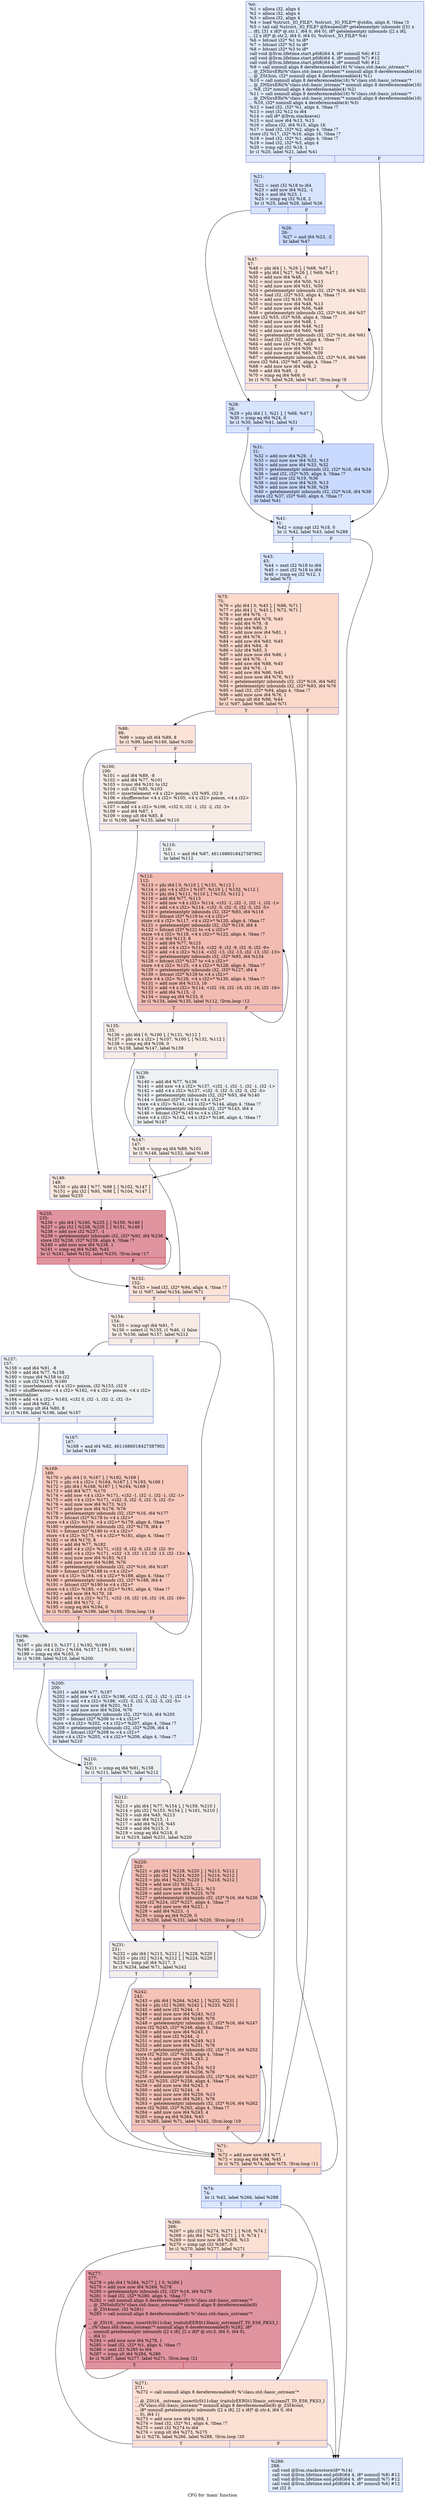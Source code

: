digraph "CFG for 'main' function" {
	label="CFG for 'main' function";

	Node0x55ec4a5eba20 [shape=record,color="#3d50c3ff", style=filled, fillcolor="#bbd1f870",label="{%0:\l  %1 = alloca i32, align 4\l  %2 = alloca i32, align 4\l  %3 = alloca i32, align 4\l  %4 = load %struct._IO_FILE*, %struct._IO_FILE** @stdin, align 8, !tbaa !3\l  %5 = tail call %struct._IO_FILE* @freopen(i8* getelementptr inbounds ([31 x\l... i8], [31 x i8]* @.str.1, i64 0, i64 0), i8* getelementptr inbounds ([2 x i8],\l... [2 x i8]* @.str.2, i64 0, i64 0), %struct._IO_FILE* %4)\l  %6 = bitcast i32* %1 to i8*\l  %7 = bitcast i32* %2 to i8*\l  %8 = bitcast i32* %3 to i8*\l  call void @llvm.lifetime.start.p0i8(i64 4, i8* nonnull %6) #12\l  call void @llvm.lifetime.start.p0i8(i64 4, i8* nonnull %7) #12\l  call void @llvm.lifetime.start.p0i8(i64 4, i8* nonnull %8) #12\l  %9 = call nonnull align 8 dereferenceable(16) %\"class.std::basic_istream\"*\l... @_ZNSirsERi(%\"class.std::basic_istream\"* nonnull align 8 dereferenceable(16)\l... @_ZSt3cin, i32* nonnull align 4 dereferenceable(4) %1)\l  %10 = call nonnull align 8 dereferenceable(16) %\"class.std::basic_istream\"*\l... @_ZNSirsERi(%\"class.std::basic_istream\"* nonnull align 8 dereferenceable(16)\l... %9, i32* nonnull align 4 dereferenceable(4) %2)\l  %11 = call nonnull align 8 dereferenceable(16) %\"class.std::basic_istream\"*\l... @_ZNSirsERi(%\"class.std::basic_istream\"* nonnull align 8 dereferenceable(16)\l... %10, i32* nonnull align 4 dereferenceable(4) %3)\l  %12 = load i32, i32* %1, align 4, !tbaa !7\l  %13 = zext i32 %12 to i64\l  %14 = call i8* @llvm.stacksave()\l  %15 = mul nuw i64 %13, %13\l  %16 = alloca i32, i64 %15, align 16\l  %17 = load i32, i32* %2, align 4, !tbaa !7\l  store i32 %17, i32* %16, align 16, !tbaa !7\l  %18 = load i32, i32* %1, align 4, !tbaa !7\l  %19 = load i32, i32* %3, align 4\l  %20 = icmp sgt i32 %18, 1\l  br i1 %20, label %21, label %41\l|{<s0>T|<s1>F}}"];
	Node0x55ec4a5eba20:s0 -> Node0x55ec4a5f5570;
	Node0x55ec4a5eba20:s1 -> Node0x55ec4a5f55c0;
	Node0x55ec4a5f5570 [shape=record,color="#3d50c3ff", style=filled, fillcolor="#a5c3fe70",label="{%21:\l21:                                               \l  %22 = zext i32 %18 to i64\l  %23 = add nsw i64 %22, -1\l  %24 = and i64 %23, 1\l  %25 = icmp eq i32 %18, 2\l  br i1 %25, label %28, label %26\l|{<s0>T|<s1>F}}"];
	Node0x55ec4a5f5570:s0 -> Node0x55ec4a5f5910;
	Node0x55ec4a5f5570:s1 -> Node0x55ec4a5f5960;
	Node0x55ec4a5f5960 [shape=record,color="#3d50c3ff", style=filled, fillcolor="#88abfd70",label="{%26:\l26:                                               \l  %27 = and i64 %23, -2\l  br label %47\l}"];
	Node0x55ec4a5f5960 -> Node0x55ec4a5f5b20;
	Node0x55ec4a5f5910 [shape=record,color="#3d50c3ff", style=filled, fillcolor="#a5c3fe70",label="{%28:\l28:                                               \l  %29 = phi i64 [ 1, %21 ], [ %68, %47 ]\l  %30 = icmp eq i64 %24, 0\l  br i1 %30, label %41, label %31\l|{<s0>T|<s1>F}}"];
	Node0x55ec4a5f5910:s0 -> Node0x55ec4a5f55c0;
	Node0x55ec4a5f5910:s1 -> Node0x55ec4a5f5d50;
	Node0x55ec4a5f5d50 [shape=record,color="#3d50c3ff", style=filled, fillcolor="#88abfd70",label="{%31:\l31:                                               \l  %32 = add nsw i64 %29, -1\l  %33 = mul nuw nsw i64 %32, %13\l  %34 = add nuw nsw i64 %33, %32\l  %35 = getelementptr inbounds i32, i32* %16, i64 %34\l  %36 = load i32, i32* %35, align 4, !tbaa !7\l  %37 = add nsw i32 %19, %36\l  %38 = mul nuw nsw i64 %29, %13\l  %39 = add nuw nsw i64 %38, %29\l  %40 = getelementptr inbounds i32, i32* %16, i64 %39\l  store i32 %37, i32* %40, align 4, !tbaa !7\l  br label %41\l}"];
	Node0x55ec4a5f5d50 -> Node0x55ec4a5f55c0;
	Node0x55ec4a5f55c0 [shape=record,color="#3d50c3ff", style=filled, fillcolor="#bbd1f870",label="{%41:\l41:                                               \l  %42 = icmp sgt i32 %18, 0\l  br i1 %42, label %43, label %288\l|{<s0>T|<s1>F}}"];
	Node0x55ec4a5f55c0:s0 -> Node0x55ec4a5f6530;
	Node0x55ec4a5f55c0:s1 -> Node0x55ec4a5f6580;
	Node0x55ec4a5f6530 [shape=record,color="#3d50c3ff", style=filled, fillcolor="#abc8fd70",label="{%43:\l43:                                               \l  %44 = zext i32 %18 to i64\l  %45 = zext i32 %18 to i64\l  %46 = icmp eq i32 %12, 1\l  br label %75\l}"];
	Node0x55ec4a5f6530 -> Node0x55ec4a5f67f0;
	Node0x55ec4a5f5b20 [shape=record,color="#3d50c3ff", style=filled, fillcolor="#f3c7b170",label="{%47:\l47:                                               \l  %48 = phi i64 [ 1, %26 ], [ %68, %47 ]\l  %49 = phi i64 [ %27, %26 ], [ %69, %47 ]\l  %50 = add nsw i64 %48, -1\l  %51 = mul nuw nsw i64 %50, %13\l  %52 = add nuw nsw i64 %51, %50\l  %53 = getelementptr inbounds i32, i32* %16, i64 %52\l  %54 = load i32, i32* %53, align 4, !tbaa !7\l  %55 = add nsw i32 %19, %54\l  %56 = mul nuw nsw i64 %48, %13\l  %57 = add nuw nsw i64 %56, %48\l  %58 = getelementptr inbounds i32, i32* %16, i64 %57\l  store i32 %55, i32* %58, align 4, !tbaa !7\l  %59 = add nuw nsw i64 %48, 1\l  %60 = mul nuw nsw i64 %48, %13\l  %61 = add nuw nsw i64 %60, %48\l  %62 = getelementptr inbounds i32, i32* %16, i64 %61\l  %63 = load i32, i32* %62, align 4, !tbaa !7\l  %64 = add nsw i32 %19, %63\l  %65 = mul nuw nsw i64 %59, %13\l  %66 = add nuw nsw i64 %65, %59\l  %67 = getelementptr inbounds i32, i32* %16, i64 %66\l  store i32 %64, i32* %67, align 4, !tbaa !7\l  %68 = add nuw nsw i64 %48, 2\l  %69 = add i64 %49, -2\l  %70 = icmp eq i64 %69, 0\l  br i1 %70, label %28, label %47, !llvm.loop !9\l|{<s0>T|<s1>F}}"];
	Node0x55ec4a5f5b20:s0 -> Node0x55ec4a5f5910;
	Node0x55ec4a5f5b20:s1 -> Node0x55ec4a5f5b20;
	Node0x55ec4a5f7ca0 [shape=record,color="#3d50c3ff", style=filled, fillcolor="#f7a88970",label="{%71:\l71:                                               \l  %72 = add nuw nsw i64 %77, 1\l  %73 = icmp eq i64 %96, %45\l  br i1 %73, label %74, label %75, !llvm.loop !11\l|{<s0>T|<s1>F}}"];
	Node0x55ec4a5f7ca0:s0 -> Node0x55ec4a5f7e90;
	Node0x55ec4a5f7ca0:s1 -> Node0x55ec4a5f67f0;
	Node0x55ec4a5f7e90 [shape=record,color="#3d50c3ff", style=filled, fillcolor="#abc8fd70",label="{%74:\l74:                                               \l  br i1 %42, label %266, label %288\l|{<s0>T|<s1>F}}"];
	Node0x55ec4a5f7e90:s0 -> Node0x55ec4a5f80d0;
	Node0x55ec4a5f7e90:s1 -> Node0x55ec4a5f6580;
	Node0x55ec4a5f67f0 [shape=record,color="#3d50c3ff", style=filled, fillcolor="#f7a88970",label="{%75:\l75:                                               \l  %76 = phi i64 [ 0, %43 ], [ %96, %71 ]\l  %77 = phi i64 [ 1, %43 ], [ %72, %71 ]\l  %78 = xor i64 %76, -1\l  %79 = add nsw i64 %78, %45\l  %80 = add i64 %79, -8\l  %81 = lshr i64 %80, 3\l  %82 = add nuw nsw i64 %81, 1\l  %83 = xor i64 %76, -1\l  %84 = add nsw i64 %83, %45\l  %85 = add i64 %84, -8\l  %86 = lshr i64 %85, 3\l  %87 = add nuw nsw i64 %86, 1\l  %88 = xor i64 %76, -1\l  %89 = add nsw i64 %88, %45\l  %90 = xor i64 %76, -1\l  %91 = add nsw i64 %90, %45\l  %92 = mul nuw nsw i64 %76, %13\l  %93 = getelementptr inbounds i32, i32* %16, i64 %92\l  %94 = getelementptr inbounds i32, i32* %93, i64 %76\l  %95 = load i32, i32* %94, align 4, !tbaa !7\l  %96 = add nuw nsw i64 %76, 1\l  %97 = icmp ult i64 %96, %44\l  br i1 %97, label %98, label %71\l|{<s0>T|<s1>F}}"];
	Node0x55ec4a5f67f0:s0 -> Node0x55ec4a5f8ea0;
	Node0x55ec4a5f67f0:s1 -> Node0x55ec4a5f7ca0;
	Node0x55ec4a5f8ea0 [shape=record,color="#3d50c3ff", style=filled, fillcolor="#f6bfa670",label="{%98:\l98:                                               \l  %99 = icmp ult i64 %89, 8\l  br i1 %99, label %149, label %100\l|{<s0>T|<s1>F}}"];
	Node0x55ec4a5f8ea0:s0 -> Node0x55ec4a5f9030;
	Node0x55ec4a5f8ea0:s1 -> Node0x55ec4a5f9080;
	Node0x55ec4a5f9080 [shape=record,color="#3d50c3ff", style=filled, fillcolor="#ecd3c570",label="{%100:\l100:                                              \l  %101 = and i64 %89, -8\l  %102 = add i64 %77, %101\l  %103 = trunc i64 %101 to i32\l  %104 = sub i32 %95, %103\l  %105 = insertelement \<4 x i32\> poison, i32 %95, i32 0\l  %106 = shufflevector \<4 x i32\> %105, \<4 x i32\> poison, \<4 x i32\>\l... zeroinitializer\l  %107 = add \<4 x i32\> %106, \<i32 0, i32 -1, i32 -2, i32 -3\>\l  %108 = and i64 %87, 1\l  %109 = icmp ult i64 %85, 8\l  br i1 %109, label %135, label %110\l|{<s0>T|<s1>F}}"];
	Node0x55ec4a5f9080:s0 -> Node0x55ec4a5fa170;
	Node0x55ec4a5f9080:s1 -> Node0x55ec4a5fa1c0;
	Node0x55ec4a5fa1c0 [shape=record,color="#3d50c3ff", style=filled, fillcolor="#d9dce170",label="{%110:\l110:                                              \l  %111 = and i64 %87, 4611686018427387902\l  br label %112\l}"];
	Node0x55ec4a5fa1c0 -> Node0x55ec4a5fa3e0;
	Node0x55ec4a5fa3e0 [shape=record,color="#3d50c3ff", style=filled, fillcolor="#e1675170",label="{%112:\l112:                                              \l  %113 = phi i64 [ 0, %110 ], [ %131, %112 ]\l  %114 = phi \<4 x i32\> [ %107, %110 ], [ %132, %112 ]\l  %115 = phi i64 [ %111, %110 ], [ %133, %112 ]\l  %116 = add i64 %77, %113\l  %117 = add nsw \<4 x i32\> %114, \<i32 -1, i32 -1, i32 -1, i32 -1\>\l  %118 = add \<4 x i32\> %114, \<i32 -5, i32 -5, i32 -5, i32 -5\>\l  %119 = getelementptr inbounds i32, i32* %93, i64 %116\l  %120 = bitcast i32* %119 to \<4 x i32\>*\l  store \<4 x i32\> %117, \<4 x i32\>* %120, align 4, !tbaa !7\l  %121 = getelementptr inbounds i32, i32* %119, i64 4\l  %122 = bitcast i32* %121 to \<4 x i32\>*\l  store \<4 x i32\> %118, \<4 x i32\>* %122, align 4, !tbaa !7\l  %123 = or i64 %113, 8\l  %124 = add i64 %77, %123\l  %125 = add \<4 x i32\> %114, \<i32 -9, i32 -9, i32 -9, i32 -9\>\l  %126 = add \<4 x i32\> %114, \<i32 -13, i32 -13, i32 -13, i32 -13\>\l  %127 = getelementptr inbounds i32, i32* %93, i64 %124\l  %128 = bitcast i32* %127 to \<4 x i32\>*\l  store \<4 x i32\> %125, \<4 x i32\>* %128, align 4, !tbaa !7\l  %129 = getelementptr inbounds i32, i32* %127, i64 4\l  %130 = bitcast i32* %129 to \<4 x i32\>*\l  store \<4 x i32\> %126, \<4 x i32\>* %130, align 4, !tbaa !7\l  %131 = add nuw i64 %113, 16\l  %132 = add \<4 x i32\> %114, \<i32 -16, i32 -16, i32 -16, i32 -16\>\l  %133 = add i64 %115, -2\l  %134 = icmp eq i64 %133, 0\l  br i1 %134, label %135, label %112, !llvm.loop !12\l|{<s0>T|<s1>F}}"];
	Node0x55ec4a5fa3e0:s0 -> Node0x55ec4a5fa170;
	Node0x55ec4a5fa3e0:s1 -> Node0x55ec4a5fa3e0;
	Node0x55ec4a5fa170 [shape=record,color="#3d50c3ff", style=filled, fillcolor="#ecd3c570",label="{%135:\l135:                                              \l  %136 = phi i64 [ 0, %100 ], [ %131, %112 ]\l  %137 = phi \<4 x i32\> [ %107, %100 ], [ %132, %112 ]\l  %138 = icmp eq i64 %108, 0\l  br i1 %138, label %147, label %139\l|{<s0>T|<s1>F}}"];
	Node0x55ec4a5fa170:s0 -> Node0x55ec4a5fc250;
	Node0x55ec4a5fa170:s1 -> Node0x55ec4a5fc2a0;
	Node0x55ec4a5fc2a0 [shape=record,color="#3d50c3ff", style=filled, fillcolor="#d9dce170",label="{%139:\l139:                                              \l  %140 = add i64 %77, %136\l  %141 = add nsw \<4 x i32\> %137, \<i32 -1, i32 -1, i32 -1, i32 -1\>\l  %142 = add \<4 x i32\> %137, \<i32 -5, i32 -5, i32 -5, i32 -5\>\l  %143 = getelementptr inbounds i32, i32* %93, i64 %140\l  %144 = bitcast i32* %143 to \<4 x i32\>*\l  store \<4 x i32\> %141, \<4 x i32\>* %144, align 4, !tbaa !7\l  %145 = getelementptr inbounds i32, i32* %143, i64 4\l  %146 = bitcast i32* %145 to \<4 x i32\>*\l  store \<4 x i32\> %142, \<4 x i32\>* %146, align 4, !tbaa !7\l  br label %147\l}"];
	Node0x55ec4a5fc2a0 -> Node0x55ec4a5fc250;
	Node0x55ec4a5fc250 [shape=record,color="#3d50c3ff", style=filled, fillcolor="#ecd3c570",label="{%147:\l147:                                              \l  %148 = icmp eq i64 %89, %101\l  br i1 %148, label %152, label %149\l|{<s0>T|<s1>F}}"];
	Node0x55ec4a5fc250:s0 -> Node0x55ec4a5fc9d0;
	Node0x55ec4a5fc250:s1 -> Node0x55ec4a5f9030;
	Node0x55ec4a5f9030 [shape=record,color="#3d50c3ff", style=filled, fillcolor="#f2cab570",label="{%149:\l149:                                              \l  %150 = phi i64 [ %77, %98 ], [ %102, %147 ]\l  %151 = phi i32 [ %95, %98 ], [ %104, %147 ]\l  br label %235\l}"];
	Node0x55ec4a5f9030 -> Node0x55ec4a5fcc30;
	Node0x55ec4a5fc9d0 [shape=record,color="#3d50c3ff", style=filled, fillcolor="#f6bfa670",label="{%152:\l152:                                              \l  %153 = load i32, i32* %94, align 4, !tbaa !7\l  br i1 %97, label %154, label %71\l|{<s0>T|<s1>F}}"];
	Node0x55ec4a5fc9d0:s0 -> Node0x55ec4a5fcd60;
	Node0x55ec4a5fc9d0:s1 -> Node0x55ec4a5f7ca0;
	Node0x55ec4a5fcd60 [shape=record,color="#3d50c3ff", style=filled, fillcolor="#ecd3c570",label="{%154:\l154:                                              \l  %155 = icmp ugt i64 %91, 7\l  %156 = select i1 %155, i1 %46, i1 false\l  br i1 %156, label %157, label %212\l|{<s0>T|<s1>F}}"];
	Node0x55ec4a5fcd60:s0 -> Node0x55ec4a5fcfa0;
	Node0x55ec4a5fcd60:s1 -> Node0x55ec4a5fcff0;
	Node0x55ec4a5fcfa0 [shape=record,color="#3d50c3ff", style=filled, fillcolor="#d9dce170",label="{%157:\l157:                                              \l  %158 = and i64 %91, -8\l  %159 = add i64 %77, %158\l  %160 = trunc i64 %158 to i32\l  %161 = sub i32 %153, %160\l  %162 = insertelement \<4 x i32\> poison, i32 %153, i32 0\l  %163 = shufflevector \<4 x i32\> %162, \<4 x i32\> poison, \<4 x i32\>\l... zeroinitializer\l  %164 = add \<4 x i32\> %163, \<i32 0, i32 -1, i32 -2, i32 -3\>\l  %165 = and i64 %82, 1\l  %166 = icmp ult i64 %80, 8\l  br i1 %166, label %196, label %167\l|{<s0>T|<s1>F}}"];
	Node0x55ec4a5fcfa0:s0 -> Node0x55ec4a5fd620;
	Node0x55ec4a5fcfa0:s1 -> Node0x55ec4a5fd670;
	Node0x55ec4a5fd670 [shape=record,color="#3d50c3ff", style=filled, fillcolor="#c1d4f470",label="{%167:\l167:                                              \l  %168 = and i64 %82, 4611686018427387902\l  br label %169\l}"];
	Node0x55ec4a5fd670 -> Node0x55ec4a5fd860;
	Node0x55ec4a5fd860 [shape=record,color="#3d50c3ff", style=filled, fillcolor="#ef886b70",label="{%169:\l169:                                              \l  %170 = phi i64 [ 0, %167 ], [ %192, %169 ]\l  %171 = phi \<4 x i32\> [ %164, %167 ], [ %193, %169 ]\l  %172 = phi i64 [ %168, %167 ], [ %194, %169 ]\l  %173 = add i64 %77, %170\l  %174 = add nsw \<4 x i32\> %171, \<i32 -1, i32 -1, i32 -1, i32 -1\>\l  %175 = add \<4 x i32\> %171, \<i32 -5, i32 -5, i32 -5, i32 -5\>\l  %176 = mul nuw nsw i64 %173, %13\l  %177 = add nuw nsw i64 %176, %76\l  %178 = getelementptr inbounds i32, i32* %16, i64 %177\l  %179 = bitcast i32* %178 to \<4 x i32\>*\l  store \<4 x i32\> %174, \<4 x i32\>* %179, align 4, !tbaa !7\l  %180 = getelementptr inbounds i32, i32* %178, i64 4\l  %181 = bitcast i32* %180 to \<4 x i32\>*\l  store \<4 x i32\> %175, \<4 x i32\>* %181, align 4, !tbaa !7\l  %182 = or i64 %170, 8\l  %183 = add i64 %77, %182\l  %184 = add \<4 x i32\> %171, \<i32 -9, i32 -9, i32 -9, i32 -9\>\l  %185 = add \<4 x i32\> %171, \<i32 -13, i32 -13, i32 -13, i32 -13\>\l  %186 = mul nuw nsw i64 %183, %13\l  %187 = add nuw nsw i64 %186, %76\l  %188 = getelementptr inbounds i32, i32* %16, i64 %187\l  %189 = bitcast i32* %188 to \<4 x i32\>*\l  store \<4 x i32\> %184, \<4 x i32\>* %189, align 4, !tbaa !7\l  %190 = getelementptr inbounds i32, i32* %188, i64 4\l  %191 = bitcast i32* %190 to \<4 x i32\>*\l  store \<4 x i32\> %185, \<4 x i32\>* %191, align 4, !tbaa !7\l  %192 = add nuw i64 %170, 16\l  %193 = add \<4 x i32\> %171, \<i32 -16, i32 -16, i32 -16, i32 -16\>\l  %194 = add i64 %172, -2\l  %195 = icmp eq i64 %194, 0\l  br i1 %195, label %196, label %169, !llvm.loop !14\l|{<s0>T|<s1>F}}"];
	Node0x55ec4a5fd860:s0 -> Node0x55ec4a5fd620;
	Node0x55ec4a5fd860:s1 -> Node0x55ec4a5fd860;
	Node0x55ec4a5fd620 [shape=record,color="#3d50c3ff", style=filled, fillcolor="#d9dce170",label="{%196:\l196:                                              \l  %197 = phi i64 [ 0, %157 ], [ %192, %169 ]\l  %198 = phi \<4 x i32\> [ %164, %157 ], [ %193, %169 ]\l  %199 = icmp eq i64 %165, 0\l  br i1 %199, label %210, label %200\l|{<s0>T|<s1>F}}"];
	Node0x55ec4a5fd620:s0 -> Node0x55ec4a5fee20;
	Node0x55ec4a5fd620:s1 -> Node0x55ec4a5fee70;
	Node0x55ec4a5fee70 [shape=record,color="#3d50c3ff", style=filled, fillcolor="#c1d4f470",label="{%200:\l200:                                              \l  %201 = add i64 %77, %197\l  %202 = add nsw \<4 x i32\> %198, \<i32 -1, i32 -1, i32 -1, i32 -1\>\l  %203 = add \<4 x i32\> %198, \<i32 -5, i32 -5, i32 -5, i32 -5\>\l  %204 = mul nuw nsw i64 %201, %13\l  %205 = add nuw nsw i64 %204, %76\l  %206 = getelementptr inbounds i32, i32* %16, i64 %205\l  %207 = bitcast i32* %206 to \<4 x i32\>*\l  store \<4 x i32\> %202, \<4 x i32\>* %207, align 4, !tbaa !7\l  %208 = getelementptr inbounds i32, i32* %206, i64 4\l  %209 = bitcast i32* %208 to \<4 x i32\>*\l  store \<4 x i32\> %203, \<4 x i32\>* %209, align 4, !tbaa !7\l  br label %210\l}"];
	Node0x55ec4a5fee70 -> Node0x55ec4a5fee20;
	Node0x55ec4a5fee20 [shape=record,color="#3d50c3ff", style=filled, fillcolor="#d9dce170",label="{%210:\l210:                                              \l  %211 = icmp eq i64 %91, %158\l  br i1 %211, label %71, label %212\l|{<s0>T|<s1>F}}"];
	Node0x55ec4a5fee20:s0 -> Node0x55ec4a5f7ca0;
	Node0x55ec4a5fee20:s1 -> Node0x55ec4a5fcff0;
	Node0x55ec4a5fcff0 [shape=record,color="#3d50c3ff", style=filled, fillcolor="#e5d8d170",label="{%212:\l212:                                              \l  %213 = phi i64 [ %77, %154 ], [ %159, %210 ]\l  %214 = phi i32 [ %153, %154 ], [ %161, %210 ]\l  %215 = sub i64 %45, %213\l  %216 = xor i64 %213, -1\l  %217 = add i64 %216, %45\l  %218 = and i64 %215, 3\l  %219 = icmp eq i64 %218, 0\l  br i1 %219, label %231, label %220\l|{<s0>T|<s1>F}}"];
	Node0x55ec4a5fcff0:s0 -> Node0x55ec4a5ffb60;
	Node0x55ec4a5fcff0:s1 -> Node0x55ec4a5ffbb0;
	Node0x55ec4a5ffbb0 [shape=record,color="#3d50c3ff", style=filled, fillcolor="#e1675170",label="{%220:\l220:                                              \l  %221 = phi i64 [ %228, %220 ], [ %213, %212 ]\l  %222 = phi i32 [ %224, %220 ], [ %214, %212 ]\l  %223 = phi i64 [ %229, %220 ], [ %218, %212 ]\l  %224 = add nsw i32 %222, -1\l  %225 = mul nuw nsw i64 %221, %13\l  %226 = add nuw nsw i64 %225, %76\l  %227 = getelementptr inbounds i32, i32* %16, i64 %226\l  store i32 %224, i32* %227, align 4, !tbaa !7\l  %228 = add nuw nsw i64 %221, 1\l  %229 = add i64 %223, -1\l  %230 = icmp eq i64 %229, 0\l  br i1 %230, label %231, label %220, !llvm.loop !15\l|{<s0>T|<s1>F}}"];
	Node0x55ec4a5ffbb0:s0 -> Node0x55ec4a5ffb60;
	Node0x55ec4a5ffbb0:s1 -> Node0x55ec4a5ffbb0;
	Node0x55ec4a5ffb60 [shape=record,color="#3d50c3ff", style=filled, fillcolor="#e5d8d170",label="{%231:\l231:                                              \l  %232 = phi i64 [ %213, %212 ], [ %228, %220 ]\l  %233 = phi i32 [ %214, %212 ], [ %224, %220 ]\l  %234 = icmp ult i64 %217, 3\l  br i1 %234, label %71, label %242\l|{<s0>T|<s1>F}}"];
	Node0x55ec4a5ffb60:s0 -> Node0x55ec4a5f7ca0;
	Node0x55ec4a5ffb60:s1 -> Node0x55ec4a6006d0;
	Node0x55ec4a5fcc30 [shape=record,color="#b70d28ff", style=filled, fillcolor="#b70d2870",label="{%235:\l235:                                              \l  %236 = phi i64 [ %240, %235 ], [ %150, %149 ]\l  %237 = phi i32 [ %238, %235 ], [ %151, %149 ]\l  %238 = add nsw i32 %237, -1\l  %239 = getelementptr inbounds i32, i32* %93, i64 %236\l  store i32 %238, i32* %239, align 4, !tbaa !7\l  %240 = add nuw nsw i64 %236, 1\l  %241 = icmp eq i64 %240, %45\l  br i1 %241, label %152, label %235, !llvm.loop !17\l|{<s0>T|<s1>F}}"];
	Node0x55ec4a5fcc30:s0 -> Node0x55ec4a5fc9d0;
	Node0x55ec4a5fcc30:s1 -> Node0x55ec4a5fcc30;
	Node0x55ec4a6006d0 [shape=record,color="#3d50c3ff", style=filled, fillcolor="#e8765c70",label="{%242:\l242:                                              \l  %243 = phi i64 [ %264, %242 ], [ %232, %231 ]\l  %244 = phi i32 [ %260, %242 ], [ %233, %231 ]\l  %245 = add nsw i32 %244, -1\l  %246 = mul nuw nsw i64 %243, %13\l  %247 = add nuw nsw i64 %246, %76\l  %248 = getelementptr inbounds i32, i32* %16, i64 %247\l  store i32 %245, i32* %248, align 4, !tbaa !7\l  %249 = add nuw nsw i64 %243, 1\l  %250 = add nsw i32 %244, -2\l  %251 = mul nuw nsw i64 %249, %13\l  %252 = add nuw nsw i64 %251, %76\l  %253 = getelementptr inbounds i32, i32* %16, i64 %252\l  store i32 %250, i32* %253, align 4, !tbaa !7\l  %254 = add nuw nsw i64 %243, 2\l  %255 = add nsw i32 %244, -3\l  %256 = mul nuw nsw i64 %254, %13\l  %257 = add nuw nsw i64 %256, %76\l  %258 = getelementptr inbounds i32, i32* %16, i64 %257\l  store i32 %255, i32* %258, align 4, !tbaa !7\l  %259 = add nuw nsw i64 %243, 3\l  %260 = add nsw i32 %244, -4\l  %261 = mul nuw nsw i64 %259, %13\l  %262 = add nuw nsw i64 %261, %76\l  %263 = getelementptr inbounds i32, i32* %16, i64 %262\l  store i32 %260, i32* %263, align 4, !tbaa !7\l  %264 = add nuw nsw i64 %243, 4\l  %265 = icmp eq i64 %264, %45\l  br i1 %265, label %71, label %242, !llvm.loop !19\l|{<s0>T|<s1>F}}"];
	Node0x55ec4a6006d0:s0 -> Node0x55ec4a5f7ca0;
	Node0x55ec4a6006d0:s1 -> Node0x55ec4a6006d0;
	Node0x55ec4a5f80d0 [shape=record,color="#3d50c3ff", style=filled, fillcolor="#f7b99e70",label="{%266:\l266:                                              \l  %267 = phi i32 [ %274, %271 ], [ %18, %74 ]\l  %268 = phi i64 [ %273, %271 ], [ 0, %74 ]\l  %269 = mul nuw nsw i64 %268, %13\l  %270 = icmp sgt i32 %267, 0\l  br i1 %270, label %277, label %271\l|{<s0>T|<s1>F}}"];
	Node0x55ec4a5f80d0:s0 -> Node0x55ec4a602a10;
	Node0x55ec4a5f80d0:s1 -> Node0x55ec4a5fb9f0;
	Node0x55ec4a5fb9f0 [shape=record,color="#3d50c3ff", style=filled, fillcolor="#f7b99e70",label="{%271:\l271:                                              \l  %272 = call nonnull align 8 dereferenceable(8) %\"class.std::basic_ostream\"*\l...\l... @_ZSt16__ostream_insertIcSt11char_traitsIcEERSt13basic_ostreamIT_T0_ES6_PKS3_l\l...(%\"class.std::basic_ostream\"* nonnull align 8 dereferenceable(8) @_ZSt4cout,\l... i8* nonnull getelementptr inbounds ([2 x i8], [2 x i8]* @.str.4, i64 0, i64\l... 0), i64 1)\l  %273 = add nuw nsw i64 %268, 1\l  %274 = load i32, i32* %1, align 4, !tbaa !7\l  %275 = sext i32 %274 to i64\l  %276 = icmp slt i64 %273, %275\l  br i1 %276, label %266, label %288, !llvm.loop !20\l|{<s0>T|<s1>F}}"];
	Node0x55ec4a5fb9f0:s0 -> Node0x55ec4a5f80d0;
	Node0x55ec4a5fb9f0:s1 -> Node0x55ec4a5f6580;
	Node0x55ec4a602a10 [shape=record,color="#b70d28ff", style=filled, fillcolor="#b70d2870",label="{%277:\l277:                                              \l  %278 = phi i64 [ %284, %277 ], [ 0, %266 ]\l  %279 = add nuw nsw i64 %269, %278\l  %280 = getelementptr inbounds i32, i32* %16, i64 %279\l  %281 = load i32, i32* %280, align 4, !tbaa !7\l  %282 = call nonnull align 8 dereferenceable(8) %\"class.std::basic_ostream\"*\l... @_ZNSolsEi(%\"class.std::basic_ostream\"* nonnull align 8 dereferenceable(8)\l... @_ZSt4cout, i32 %281)\l  %283 = call nonnull align 8 dereferenceable(8) %\"class.std::basic_ostream\"*\l...\l... @_ZSt16__ostream_insertIcSt11char_traitsIcEERSt13basic_ostreamIT_T0_ES6_PKS3_l\l...(%\"class.std::basic_ostream\"* nonnull align 8 dereferenceable(8) %282, i8*\l... nonnull getelementptr inbounds ([2 x i8], [2 x i8]* @.str.3, i64 0, i64 0),\l... i64 1)\l  %284 = add nuw nsw i64 %278, 1\l  %285 = load i32, i32* %1, align 4, !tbaa !7\l  %286 = sext i32 %285 to i64\l  %287 = icmp slt i64 %284, %286\l  br i1 %287, label %277, label %271, !llvm.loop !21\l|{<s0>T|<s1>F}}"];
	Node0x55ec4a602a10:s0 -> Node0x55ec4a602a10;
	Node0x55ec4a602a10:s1 -> Node0x55ec4a5fb9f0;
	Node0x55ec4a5f6580 [shape=record,color="#3d50c3ff", style=filled, fillcolor="#bbd1f870",label="{%288:\l288:                                              \l  call void @llvm.stackrestore(i8* %14)\l  call void @llvm.lifetime.end.p0i8(i64 4, i8* nonnull %8) #12\l  call void @llvm.lifetime.end.p0i8(i64 4, i8* nonnull %7) #12\l  call void @llvm.lifetime.end.p0i8(i64 4, i8* nonnull %6) #12\l  ret i32 0\l}"];
}
